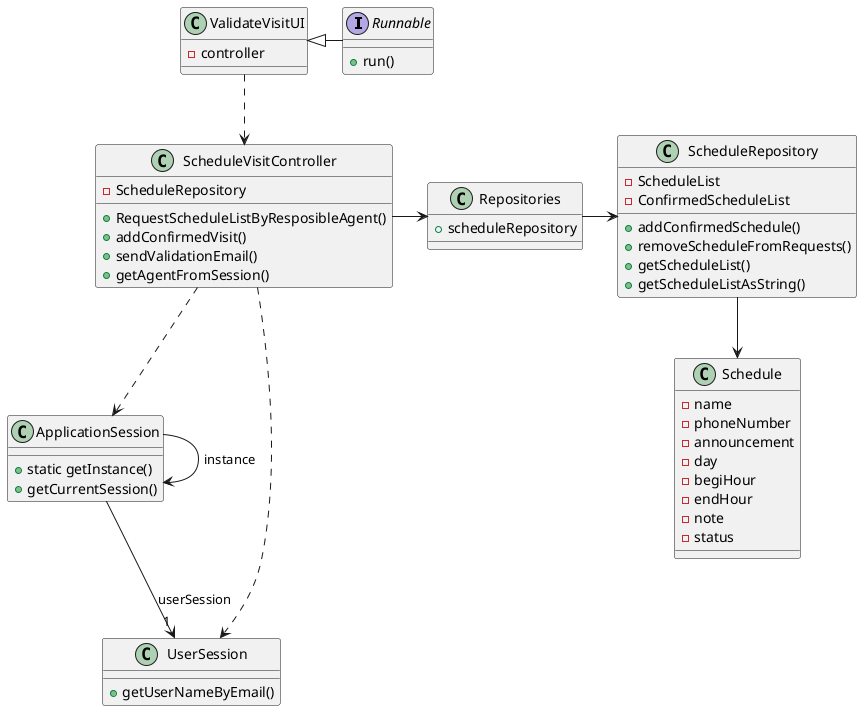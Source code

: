 @startuml

interface Runnable {
    + run()
}

class ValidateVisitUI {
    - controller
}

class ScheduleVisitController {
    - ScheduleRepository

    + RequestScheduleListByResposibleAgent()
    + addConfirmedVisit()
    + sendValidationEmail()
    + getAgentFromSession()
}

class ApplicationSession
{
    + static getInstance()
    + getCurrentSession()
}

class UserSession
{
    + getUserNameByEmail()
}
class Schedule {

    - name
    - phoneNumber
    - announcement
    - day
    - begiHour
    - endHour
    - note
    - status
}
class Repositories {

    + scheduleRepository
}
class ScheduleRepository {

    - ScheduleList
    - ConfirmedScheduleList
    + addConfirmedSchedule()
    + removeScheduleFromRequests()
    + getScheduleList()
    + getScheduleListAsString()
}


Runnable -left-|> ValidateVisitUI
ApplicationSession -> ApplicationSession : instance
ApplicationSession --> "1" UserSession : userSession
ScheduleVisitController ..> ApplicationSession
ScheduleVisitController ..> UserSession

ValidateVisitUI ..> ScheduleVisitController
ScheduleVisitController -> Repositories
Repositories -> ScheduleRepository

ScheduleRepository --> Schedule

@enduml